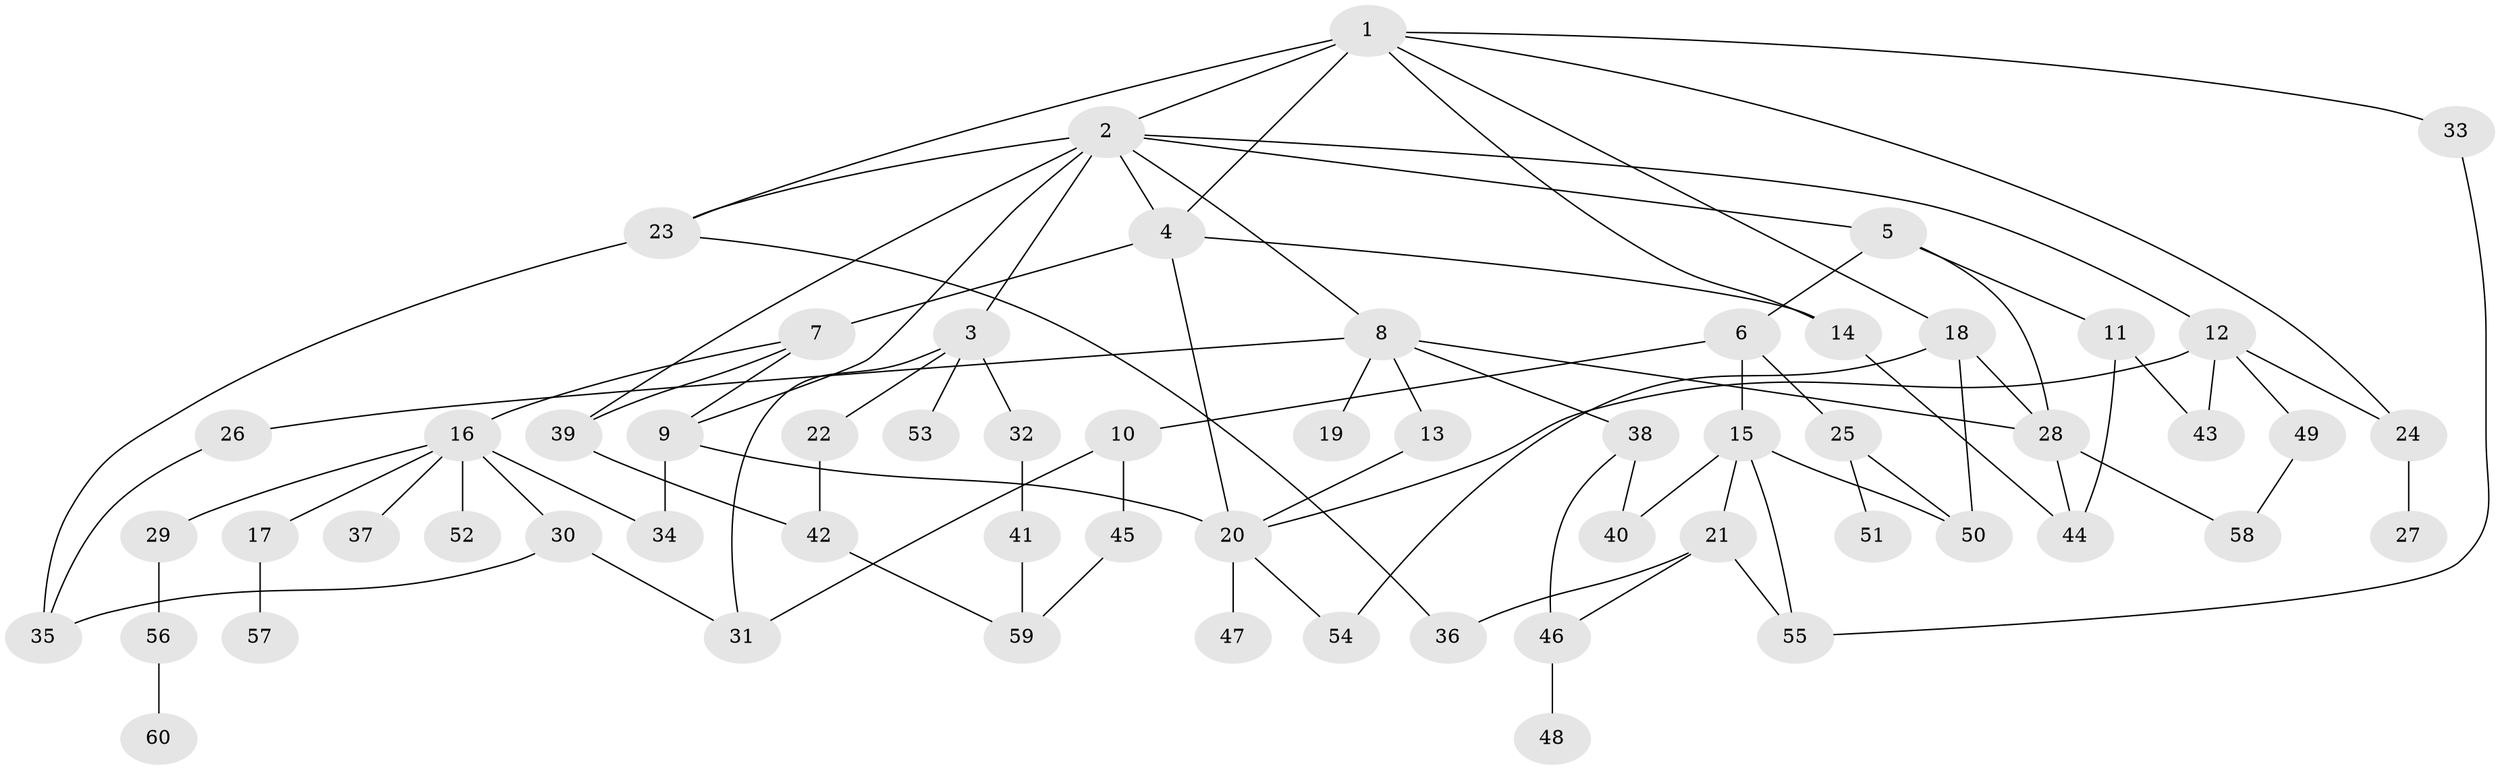 // original degree distribution, {4: 0.05042016806722689, 3: 0.24369747899159663, 6: 0.03361344537815126, 7: 0.01680672268907563, 5: 0.06722689075630252, 2: 0.33613445378151263, 8: 0.008403361344537815, 1: 0.24369747899159663}
// Generated by graph-tools (version 1.1) at 2025/48/03/04/25 22:48:51]
// undirected, 60 vertices, 90 edges
graph export_dot {
  node [color=gray90,style=filled];
  1;
  2;
  3;
  4;
  5;
  6;
  7;
  8;
  9;
  10;
  11;
  12;
  13;
  14;
  15;
  16;
  17;
  18;
  19;
  20;
  21;
  22;
  23;
  24;
  25;
  26;
  27;
  28;
  29;
  30;
  31;
  32;
  33;
  34;
  35;
  36;
  37;
  38;
  39;
  40;
  41;
  42;
  43;
  44;
  45;
  46;
  47;
  48;
  49;
  50;
  51;
  52;
  53;
  54;
  55;
  56;
  57;
  58;
  59;
  60;
  1 -- 2 [weight=1.0];
  1 -- 4 [weight=1.0];
  1 -- 14 [weight=1.0];
  1 -- 18 [weight=1.0];
  1 -- 23 [weight=2.0];
  1 -- 24 [weight=1.0];
  1 -- 33 [weight=1.0];
  2 -- 3 [weight=1.0];
  2 -- 4 [weight=1.0];
  2 -- 5 [weight=1.0];
  2 -- 8 [weight=1.0];
  2 -- 9 [weight=2.0];
  2 -- 12 [weight=1.0];
  2 -- 23 [weight=1.0];
  2 -- 39 [weight=1.0];
  3 -- 22 [weight=1.0];
  3 -- 31 [weight=1.0];
  3 -- 32 [weight=1.0];
  3 -- 53 [weight=1.0];
  4 -- 7 [weight=2.0];
  4 -- 14 [weight=1.0];
  4 -- 20 [weight=1.0];
  5 -- 6 [weight=1.0];
  5 -- 11 [weight=1.0];
  5 -- 28 [weight=1.0];
  6 -- 10 [weight=1.0];
  6 -- 15 [weight=1.0];
  6 -- 25 [weight=1.0];
  7 -- 9 [weight=1.0];
  7 -- 16 [weight=1.0];
  7 -- 39 [weight=1.0];
  8 -- 13 [weight=1.0];
  8 -- 19 [weight=1.0];
  8 -- 26 [weight=1.0];
  8 -- 28 [weight=1.0];
  8 -- 38 [weight=1.0];
  9 -- 20 [weight=1.0];
  9 -- 34 [weight=1.0];
  10 -- 31 [weight=1.0];
  10 -- 45 [weight=1.0];
  11 -- 43 [weight=1.0];
  11 -- 44 [weight=1.0];
  12 -- 20 [weight=1.0];
  12 -- 24 [weight=1.0];
  12 -- 43 [weight=1.0];
  12 -- 49 [weight=1.0];
  13 -- 20 [weight=1.0];
  14 -- 44 [weight=1.0];
  15 -- 21 [weight=1.0];
  15 -- 40 [weight=1.0];
  15 -- 50 [weight=2.0];
  15 -- 55 [weight=1.0];
  16 -- 17 [weight=1.0];
  16 -- 29 [weight=1.0];
  16 -- 30 [weight=1.0];
  16 -- 34 [weight=1.0];
  16 -- 37 [weight=1.0];
  16 -- 52 [weight=1.0];
  17 -- 57 [weight=1.0];
  18 -- 28 [weight=1.0];
  18 -- 50 [weight=1.0];
  18 -- 54 [weight=1.0];
  20 -- 47 [weight=1.0];
  20 -- 54 [weight=1.0];
  21 -- 36 [weight=1.0];
  21 -- 46 [weight=1.0];
  21 -- 55 [weight=1.0];
  22 -- 42 [weight=1.0];
  23 -- 35 [weight=2.0];
  23 -- 36 [weight=1.0];
  24 -- 27 [weight=1.0];
  25 -- 50 [weight=1.0];
  25 -- 51 [weight=1.0];
  26 -- 35 [weight=1.0];
  28 -- 44 [weight=2.0];
  28 -- 58 [weight=1.0];
  29 -- 56 [weight=1.0];
  30 -- 31 [weight=1.0];
  30 -- 35 [weight=1.0];
  32 -- 41 [weight=1.0];
  33 -- 55 [weight=1.0];
  38 -- 40 [weight=1.0];
  38 -- 46 [weight=1.0];
  39 -- 42 [weight=2.0];
  41 -- 59 [weight=1.0];
  42 -- 59 [weight=1.0];
  45 -- 59 [weight=1.0];
  46 -- 48 [weight=1.0];
  49 -- 58 [weight=1.0];
  56 -- 60 [weight=1.0];
}
